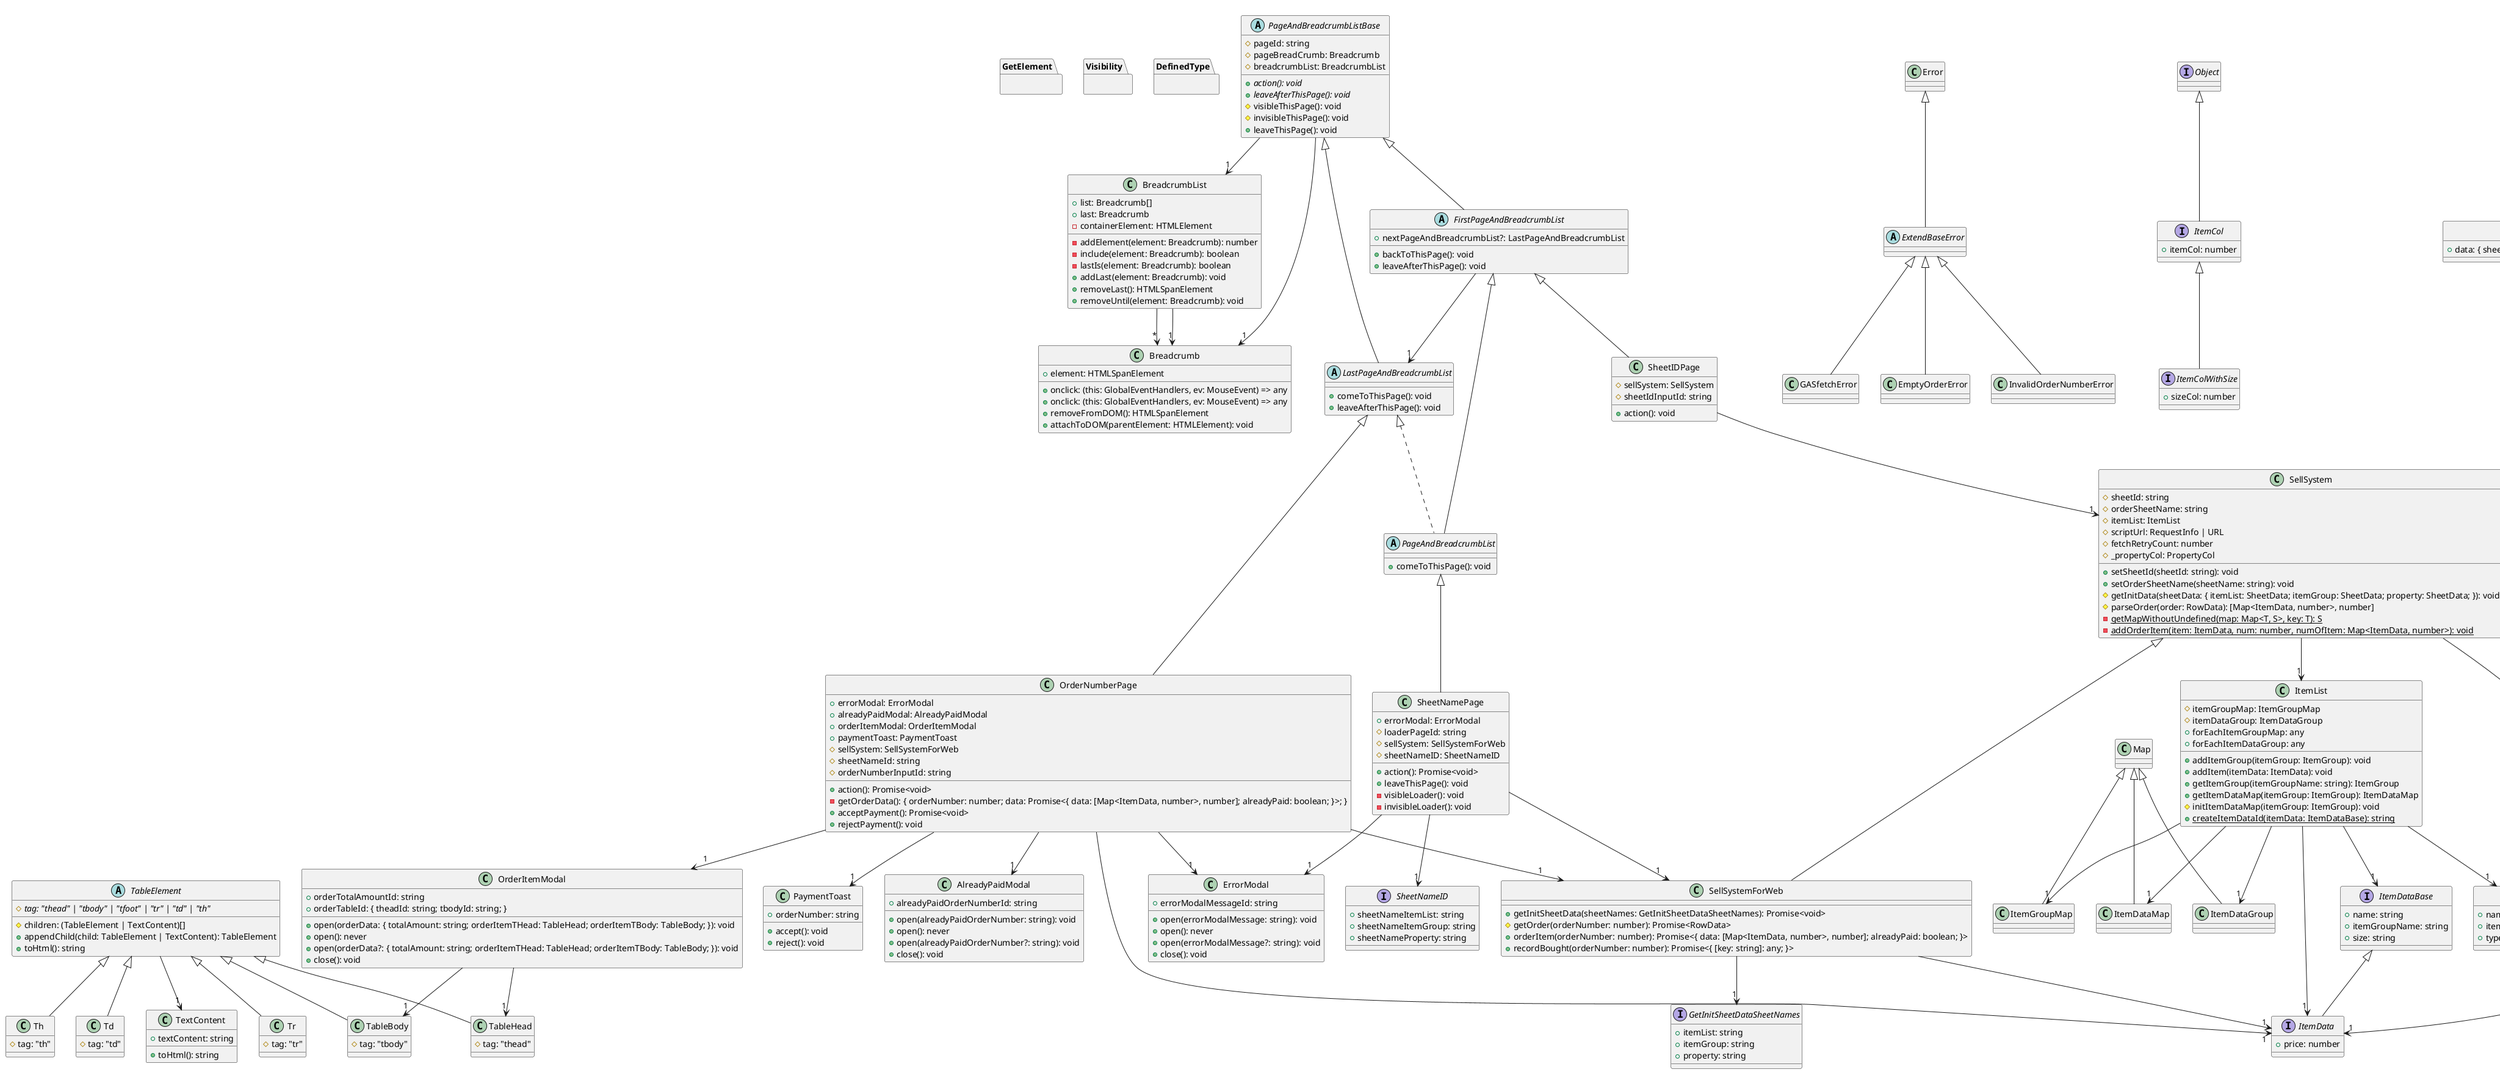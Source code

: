 @startuml sales4staff
class Breadcrumb {
    +element: HTMLSpanElement
    +onclick: (this: GlobalEventHandlers, ev: MouseEvent) => any
    +onclick: (this: GlobalEventHandlers, ev: MouseEvent) => any
    +removeFromDOM(): HTMLSpanElement
    +attachToDOM(parentElement: HTMLElement): void
}
class BreadcrumbList {
    +list: Breadcrumb[]
    +last: Breadcrumb
    -containerElement: HTMLElement
    -addElement(element: Breadcrumb): number
    -include(element: Breadcrumb): boolean
    -lastIs(element: Breadcrumb): boolean
    +addLast(element: Breadcrumb): void
    +removeLast(): HTMLSpanElement
    +removeUntil(element: Breadcrumb): void
}
namespace CheckDigit {
    class Damm {
        +opTable: readonly [readonly [0, 3, 1, 7, 5, 9, 8, 6, 4, 2], readonly [7, 0, 9, 2, 1, 5, 4, 8, 6, 3], readonly [4, 2, 0, 6, 8, 7, 1, 3, 5, 9], readonly [1, 7, 5, 0, 9, 8, 3, 4, 2, 6], readonly [6, 1, 2, 3, 0, 4, 5, 9, 7, 8], readonly [...], readonly [...], readonly [...], readonly [...], readonly [...]]
        +computeFromNumVals(ns: number[]): number[]
        +compute(s: string): string
        +parse(s: string): [string, string]
        +generate(s: string): string
        +validate(s: string): boolean
    }
}
abstract class ExtendBaseError extends Error
class GASfetchError extends ExtendBaseError
class EmptyOrderError extends ExtendBaseError
class InvalidOrderNumberError extends ExtendBaseError
namespace GetElement {
}
class TextContent {
    +textContent: string
    +toHtml(): string
}
abstract class TableElement {
    #{abstract} tag: "thead" | "tbody" | "tfoot" | "tr" | "td" | "th"
    #children: (TableElement | TextContent)[]
    +appendChild(child: TableElement | TextContent): TableElement
    +toHtml(): string
}
class TableHead extends TableElement {
    #tag: "thead"
}
class TableBody extends TableElement {
    #tag: "tbody"
}
class Tr extends TableElement {
    #tag: "tr"
}
class Th extends TableElement {
    #tag: "th"
}
class Td extends TableElement {
    #tag: "td"
}
class ErrorModal {
    +errorModalMessageId: string
    +open(errorModalMessage: string): void
    +open(): never
    +open(errorModalMessage?: string): void
    +close(): void
}
class AlreadyPaidModal {
    +alreadyPaidOrderNumberId: string
    +open(alreadyPaidOrderNumber: string): void
    +open(): never
    +open(alreadyPaidOrderNumber?: string): void
    +close(): void
}
class OrderItemModal {
    +orderTotalAmountId: string
    +orderTableId: { theadId: string; tbodyId: string; }
    +open(orderData: { totalAmount: string; orderItemTHead: TableHead; orderItemTBody: TableBody; }): void
    +open(): never
    +open(orderData?: { totalAmount: string; orderItemTHead: TableHead; orderItemTBody: TableBody; }): void
    +close(): void
}
namespace Visibility {
}
abstract class PageAndBreadcrumbListBase {
    #pageId: string
    #pageBreadCrumb: Breadcrumb
    #breadcrumbList: BreadcrumbList
    +{abstract} action(): void
    +{abstract} leaveAfterThisPage(): void
    #visibleThisPage(): void
    #invisibleThisPage(): void
    +leaveThisPage(): void
}
abstract class FirstPageAndBreadcrumbList extends PageAndBreadcrumbListBase {
    +nextPageAndBreadcrumbList?: LastPageAndBreadcrumbList
    +backToThisPage(): void
    +leaveAfterThisPage(): void
}
abstract class LastPageAndBreadcrumbList extends PageAndBreadcrumbListBase {
    +comeToThisPage(): void
    +leaveAfterThisPage(): void
}
abstract class PageAndBreadcrumbList extends FirstPageAndBreadcrumbList implements LastPageAndBreadcrumbList {
    +comeToThisPage(): void
}
interface ItemCol extends Object {
    +itemCol: number
}
interface ItemColWithSize extends ItemCol {
    +sizeCol: number
}
interface ItemGroup {
    +name: string
    +itemColList: ItemColList
    +type: "ByName" | "ByQuantity"
}
class ItemGroupMap extends Map
interface ItemDataBase {
    +name: string
    +itemGroupName: string
    +size: string
}
interface ItemData extends ItemDataBase {
    +price: number
}
class ItemDataMap extends Map
class ItemDataGroup extends Map
namespace DefinedType {
}
interface SheetIdName {
    +sheetId: string
    +sheetName?: string
}
interface GASRequestBodyTypeBase {
    +oprationType: "GET_ORDER" | "ADD_ORDER" | "EDIT_ORDER" | "EDIT_ORDER_BY_FINDER" | "ADD_SHEET_NAME" | "GET_SHEETS_NAME" | "GET_SHEET_DATA"
    +data: { sheetData: SheetIdName; }
}
interface AddRecordDataBase {
    +row?: number
}
interface AddRecordData extends AddRecordDataBase {
    +data: cell[]
}
interface AddRecordDataArray extends AddRecordDataBase {
    +data: cell[][]
}
interface EditByFinderRecordData extends RecordGet {
    +editCol: number
    +value: cell
}
interface GASRequestBodyAddData extends GASRequestBodyTypeBase {
    +data: { sheetData: SheetIdName; addData: AddRecordData | AddRecordDataArray; }
}
interface GASRequestBodyEditData extends GASRequestBodyTypeBase {
    +data: { sheetData: SheetIdName; editData: EditRecordData; }
}
interface GASRequestBodyEditByFinderData extends GASRequestBodyTypeBase {
    +data: { sheetData: SheetIdName; editDataByFinder: EditByFinderRecordData; }
}
interface GASRequestBodyAddSheetName extends GASRequestBodyTypeBase {
    +data: { sheetData: SheetIdName; addSheetName: string; }
}
interface GASRequestBodyGetSheetsName extends GASRequestBodyTypeBase
interface RecordGet {
    +col: number
    +finder: cell
}
interface GASRequestBodyGetData extends GASRequestBodyTypeBase {
    +data: { sheetData: SheetIdName; getData: RecordGet; }
}
interface GASRequestBodyGetSheetData extends GASRequestBodyTypeBase
interface GetInitSheetDataSheetNames {
    +itemList: string
    +itemGroup: string
    +property: string
}
interface PropertyCol {
    +mailAddress: number
    +orderNumber: number
    +name: number
    +bought: number
    +studentNumber: number
    +timestamp: number
}
namespace DefinedType {
}
class ItemList {
    #itemGroupMap: ItemGroupMap
    #itemDataGroup: ItemDataGroup
    +forEachItemGroupMap: any
    +forEachItemDataGroup: any
    +addItemGroup(itemGroup: ItemGroup): void
    +addItem(itemData: ItemData): void
    +getItemGroup(itemGroupName: string): ItemGroup
    +getItemDataMap(itemGroup: ItemGroup): ItemDataMap
    #initItemDataMap(itemGroup: ItemGroup): void
    +{static} createItemDataId(itemData: ItemDataBase): string
}
class SellSystem {
    #sheetId: string
    #orderSheetName: string
    #itemList: ItemList
    #scriptUrl: RequestInfo | URL
    #fetchRetryCount: number
    +setSheetId(sheetId: string): void
    +setOrderSheetName(sheetName: string): void
    #_propertyCol: PropertyCol
    #getInitData(sheetData: { itemList: SheetData; itemGroup: SheetData; property: SheetData; }): void
    #parseOrder(order: RowData): [Map<ItemData, number>, number]
    -{static} getMapWithoutUndefined(map: Map<T, S>, key: T): S
    -{static} addOrderItem(item: ItemData, num: number, numOfItem: Map<ItemData, number>): void
}
class SellSystemForWeb extends SellSystem {
    +getInitSheetData(sheetNames: GetInitSheetDataSheetNames): Promise<void>
    #getOrder(orderNumber: number): Promise<RowData>
    +orderItem(orderNumber: number): Promise<{ data: [Map<ItemData, number>, number]; alreadyPaid: boolean; }>
    +recordBought(orderNumber: number): Promise<{ [key: string]: any; }>
}
class PaymentToast {
    +orderNumber: string
    +accept(): void
    +reject(): void
}
class OrderNumberPage extends LastPageAndBreadcrumbList {
    +errorModal: ErrorModal
    +alreadyPaidModal: AlreadyPaidModal
    +orderItemModal: OrderItemModal
    +paymentToast: PaymentToast
    #sellSystem: SellSystemForWeb
    #sheetNameId: string
    #orderNumberInputId: string
    +action(): Promise<void>
    -getOrderData(): { orderNumber: number; data: Promise<{ data: [Map<ItemData, number>, number]; alreadyPaid: boolean; }>; }
    +acceptPayment(): Promise<void>
    +rejectPayment(): void
}
class SheetIDPage extends FirstPageAndBreadcrumbList {
    #sellSystem: SellSystem
    #sheetIdInputId: string
    +action(): void
}
interface SheetNameID {
    +sheetNameItemList: string
    +sheetNameItemGroup: string
    +sheetNameProperty: string
}
class SheetNamePage extends PageAndBreadcrumbList {
    +errorModal: ErrorModal
    #loaderPageId: string
    #sellSystem: SellSystemForWeb
    #sheetNameID: SheetNameID
    +action(): Promise<void>
    +leaveThisPage(): void
    -visibleLoader(): void
    -invisibleLoader(): void
}
BreadcrumbList --> "*" Breadcrumb
BreadcrumbList --> "1" Breadcrumb
TableElement --> "1" TextContent
OrderItemModal --> "1" TableHead
OrderItemModal --> "1" TableBody
PageAndBreadcrumbListBase --> "1" Breadcrumb
PageAndBreadcrumbListBase --> "1" BreadcrumbList
FirstPageAndBreadcrumbList --> "1" LastPageAndBreadcrumbList
GASRequestBodyTypeBase --> "1" SheetIdName
GASRequestBodyAddData --> "1" SheetIdName
GASRequestBodyAddData --> "1" AddRecordData
GASRequestBodyAddData --> "1" AddRecordDataArray
GASRequestBodyEditData --> "1" SheetIdName
GASRequestBodyEditByFinderData --> "1" SheetIdName
GASRequestBodyEditByFinderData --> "1" EditByFinderRecordData
GASRequestBodyAddSheetName --> "1" SheetIdName
GASRequestBodyGetData --> "1" SheetIdName
GASRequestBodyGetData --> "1" RecordGet
ItemList --> "1" ItemGroupMap
ItemList --> "1" ItemDataGroup
ItemList --> "1" ItemGroup
ItemList --> "1" ItemData
ItemList --> "1" ItemDataMap
ItemList --> "1" ItemDataBase
SellSystem --> "1" ItemList
SellSystem --> "1" PropertyCol
SellSystem --> "1" ItemData
SellSystemForWeb --> "1" GetInitSheetDataSheetNames
SellSystemForWeb --> "1" ItemData
OrderNumberPage --> "1" ErrorModal
OrderNumberPage --> "1" AlreadyPaidModal
OrderNumberPage --> "1" OrderItemModal
OrderNumberPage --> "1" PaymentToast
OrderNumberPage --> "1" SellSystemForWeb
OrderNumberPage --> "1" ItemData
SheetIDPage --> "1" SellSystem
SheetNamePage --> "1" ErrorModal
SheetNamePage --> "1" SellSystemForWeb
SheetNamePage --> "1" SheetNameID
@enduml
